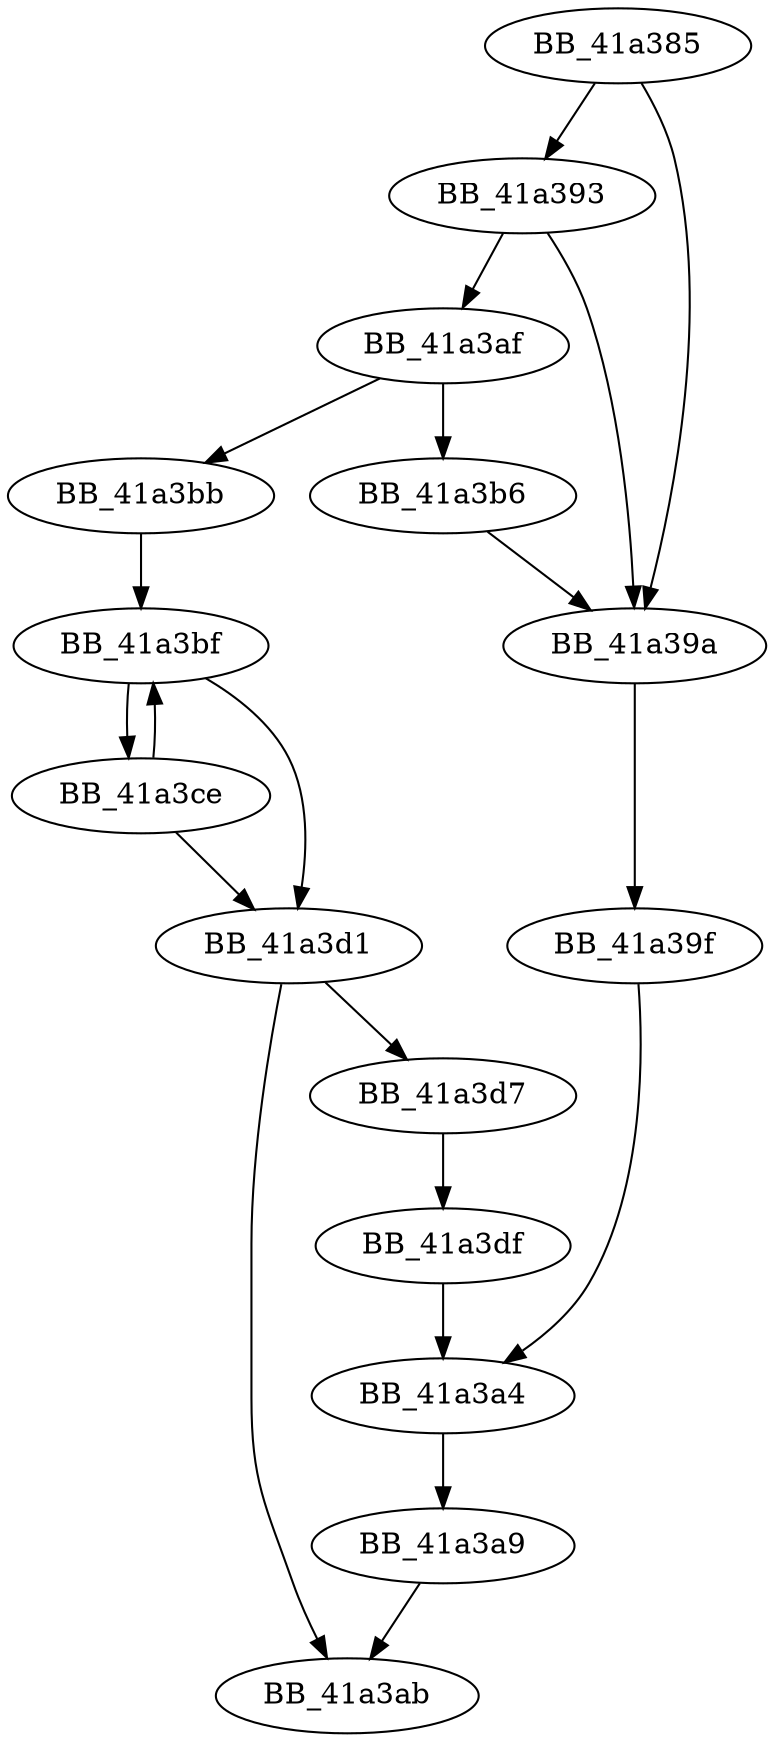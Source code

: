 DiGraph _wcscpy_s{
BB_41a385->BB_41a393
BB_41a385->BB_41a39a
BB_41a393->BB_41a39a
BB_41a393->BB_41a3af
BB_41a39a->BB_41a39f
BB_41a39f->BB_41a3a4
BB_41a3a4->BB_41a3a9
BB_41a3a9->BB_41a3ab
BB_41a3af->BB_41a3b6
BB_41a3af->BB_41a3bb
BB_41a3b6->BB_41a39a
BB_41a3bb->BB_41a3bf
BB_41a3bf->BB_41a3ce
BB_41a3bf->BB_41a3d1
BB_41a3ce->BB_41a3bf
BB_41a3ce->BB_41a3d1
BB_41a3d1->BB_41a3ab
BB_41a3d1->BB_41a3d7
BB_41a3d7->BB_41a3df
BB_41a3df->BB_41a3a4
}
